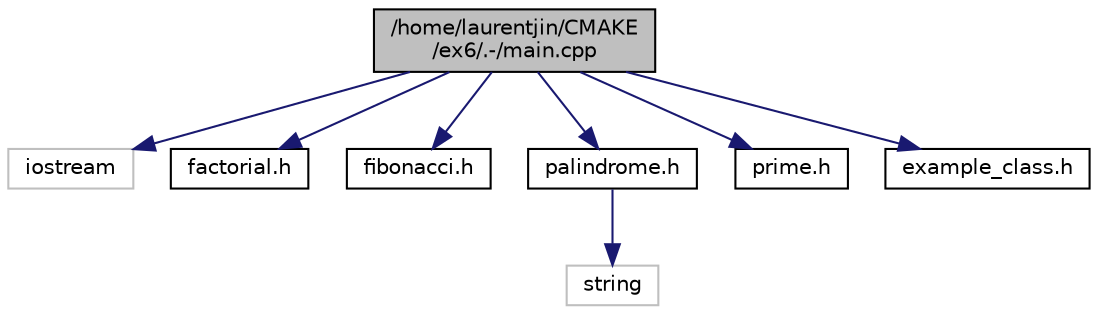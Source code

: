 digraph "/home/laurentjin/CMAKE/ex6/.-/main.cpp"
{
  edge [fontname="Helvetica",fontsize="10",labelfontname="Helvetica",labelfontsize="10"];
  node [fontname="Helvetica",fontsize="10",shape=record];
  Node0 [label="/home/laurentjin/CMAKE\l/ex6/.-/main.cpp",height=0.2,width=0.4,color="black", fillcolor="grey75", style="filled", fontcolor="black"];
  Node0 -> Node1 [color="midnightblue",fontsize="10",style="solid",fontname="Helvetica"];
  Node1 [label="iostream",height=0.2,width=0.4,color="grey75", fillcolor="white", style="filled"];
  Node0 -> Node2 [color="midnightblue",fontsize="10",style="solid",fontname="Helvetica"];
  Node2 [label="factorial.h",height=0.2,width=0.4,color="black", fillcolor="white", style="filled",URL="$d1/ded/factorial_8h.html",tooltip="Déclaration de la fonction de calcul du factoriel. "];
  Node0 -> Node3 [color="midnightblue",fontsize="10",style="solid",fontname="Helvetica"];
  Node3 [label="fibonacci.h",height=0.2,width=0.4,color="black", fillcolor="white", style="filled",URL="$da/d98/fibonacci_8h.html",tooltip="Déclaration de la fonction de calcul de Fibonacci. "];
  Node0 -> Node4 [color="midnightblue",fontsize="10",style="solid",fontname="Helvetica"];
  Node4 [label="palindrome.h",height=0.2,width=0.4,color="black", fillcolor="white", style="filled",URL="$d3/dbb/palindrome_8h.html",tooltip="Déclaration de la fonction de vérification de palindrome. "];
  Node4 -> Node5 [color="midnightblue",fontsize="10",style="solid",fontname="Helvetica"];
  Node5 [label="string",height=0.2,width=0.4,color="grey75", fillcolor="white", style="filled"];
  Node0 -> Node6 [color="midnightblue",fontsize="10",style="solid",fontname="Helvetica"];
  Node6 [label="prime.h",height=0.2,width=0.4,color="black", fillcolor="white", style="filled",URL="$dd/d99/prime_8h.html",tooltip="Vérifie si un nombre est premier. "];
  Node0 -> Node7 [color="midnightblue",fontsize="10",style="solid",fontname="Helvetica"];
  Node7 [label="example_class.h",height=0.2,width=0.4,color="black", fillcolor="white", style="filled",URL="$df/d07/example__class_8h.html",tooltip="A simple example class. "];
}
